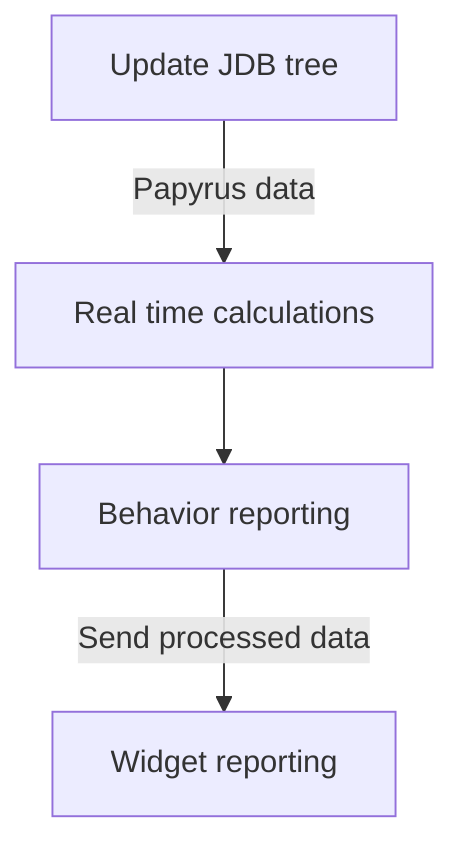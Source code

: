 graph TD;

    A[Update JDB tree]-->|Papyrus data|B;
    B[Real time calculations]-->C;
    C[Behavior reporting]-->|Send processed data|D;
    D[Widget reporting];